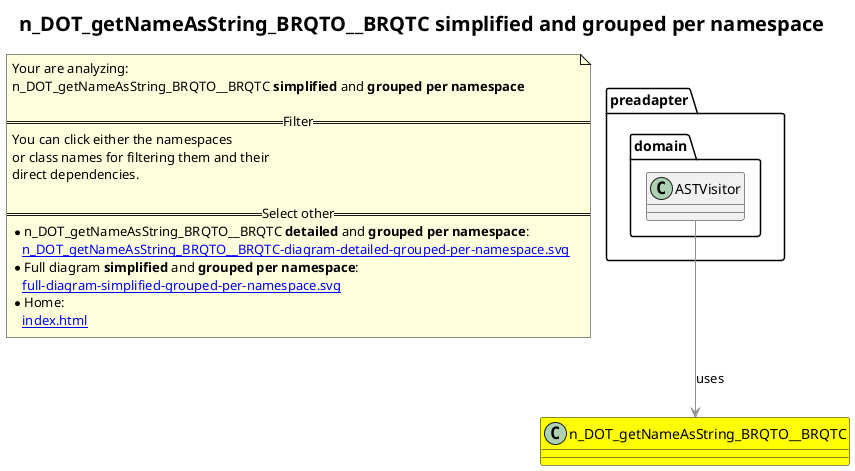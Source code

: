 @startuml
title <size:20>n_DOT_getNameAsString_BRQTO__BRQTC **simplified** and **grouped per namespace**</size>
note "Your are analyzing:\nn_DOT_getNameAsString_BRQTO__BRQTC **simplified** and **grouped per namespace**\n\n==Filter==\nYou can click either the namespaces \nor class names for filtering them and their\ndirect dependencies.\n\n==Select other==\n* n_DOT_getNameAsString_BRQTO__BRQTC **detailed** and **grouped per namespace**:\n   [[n_DOT_getNameAsString_BRQTO__BRQTC-diagram-detailed-grouped-per-namespace.svg]]\n* Full diagram **simplified** and **grouped per namespace**:\n   [[full-diagram-simplified-grouped-per-namespace.svg]]\n* Home:\n   [[index.html]]" as FloatingNote
class n_DOT_getNameAsString_BRQTO__BRQTC [[n_DOT_getNameAsString_BRQTO__BRQTC-diagram-simplified-grouped-per-namespace.svg]] #yellow {
}
' Closing all previous_sub_namespace_list namespace None because file analysis is finished.
namespace preadapter [[preadapter-diagram-simplified-grouped-per-namespace.svg]] {
namespace preadapter.domain [[preadapter.domain-diagram-simplified-grouped-per-namespace.svg]] {
  class preadapter.domain.ASTVisitor [[preadapter.domain.ASTVisitor-diagram-simplified-grouped-per-namespace.svg]]  {
  }
'Compared namespace preadapter.domain [[preadapter.domain-diagram-simplified-grouped-per-namespace.svg]] { with last element of   }
' Closing all previous_sub_namespace_list namespace None because file analysis is finished.
' Closing namespace domain
}
' Closing namespace preadapter
}
 ' *************************************** 
 ' *************************************** 
 ' *************************************** 
' Class relations extracted from namespace:
' 
' Class relations extracted from namespace:
' preadapter.domain
preadapter.domain.ASTVisitor -[#909090]-> n_DOT_getNameAsString_BRQTO__BRQTC  : uses 
@enduml